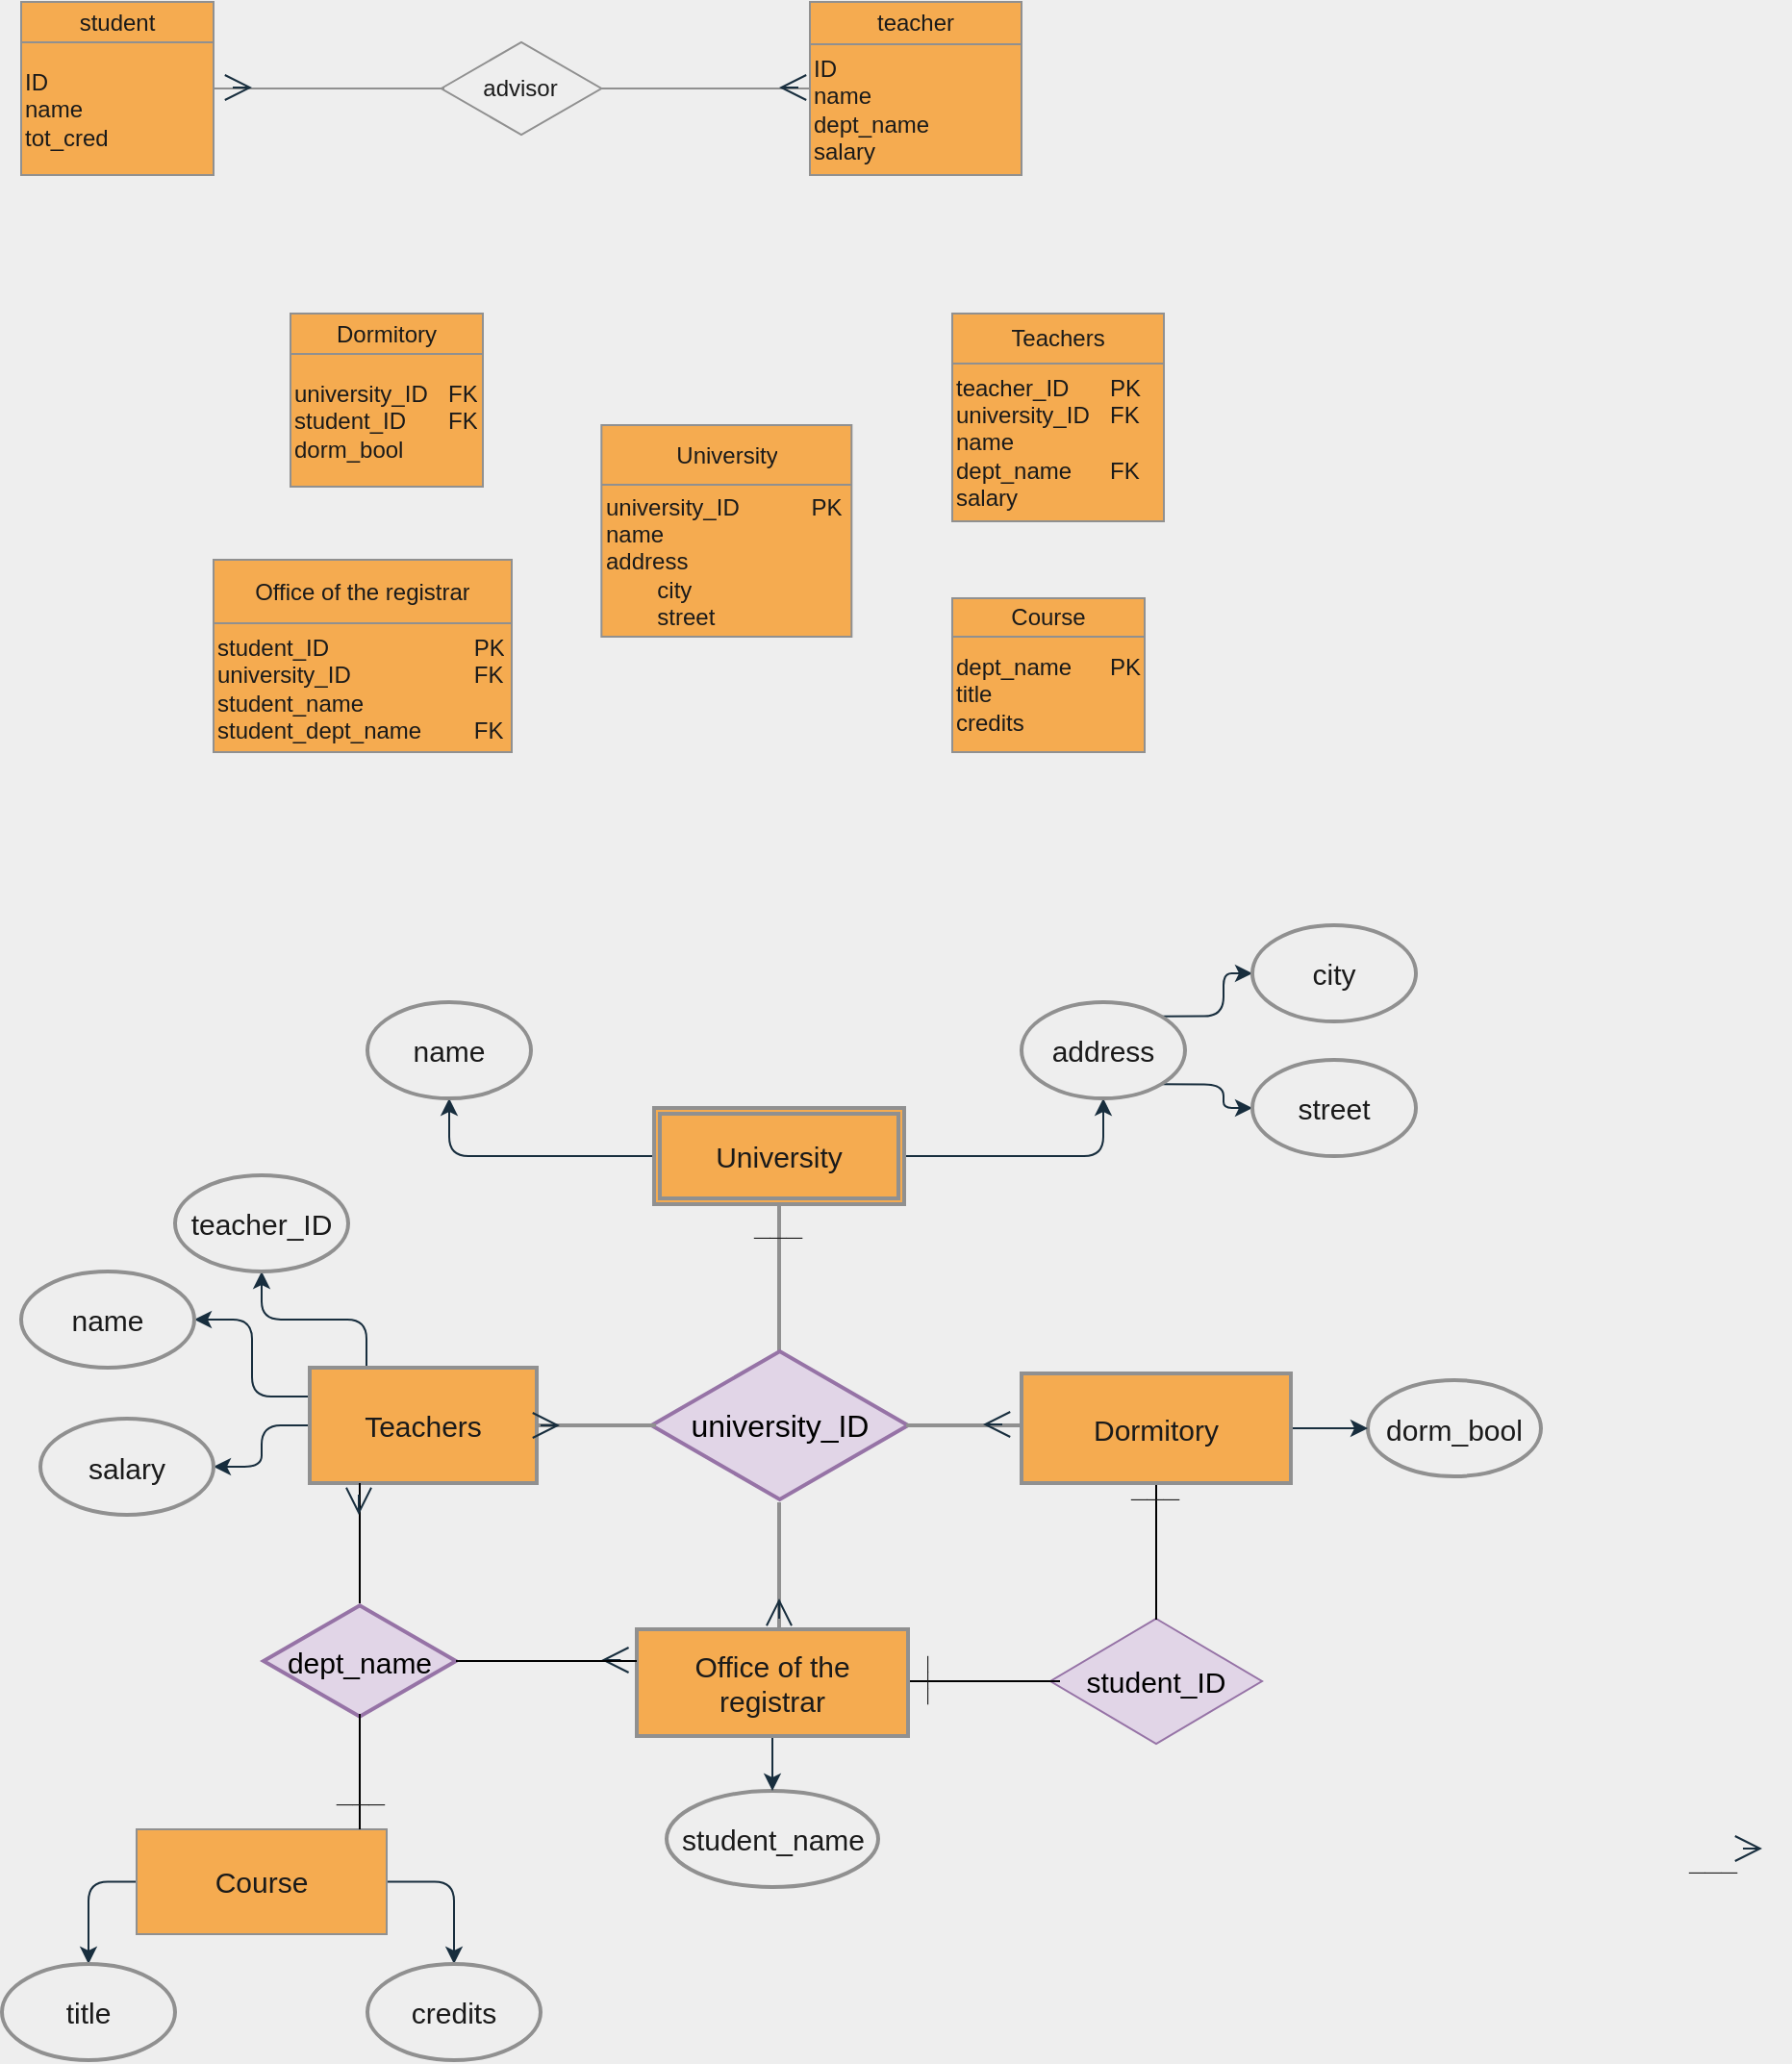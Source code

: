 <mxfile version="15.5.0" type="device" pages="2"><diagram id="C5RBs43oDa-KdzZeNtuy" name="Page-1"><mxGraphModel dx="1038" dy="579" grid="1" gridSize="10" guides="1" tooltips="1" connect="1" arrows="1" fold="1" page="1" pageScale="1" pageWidth="827" pageHeight="1169" background="#EEEEEE" math="0" shadow="0"><root><mxCell id="WIyWlLk6GJQsqaUBKTNV-0"/><mxCell id="WIyWlLk6GJQsqaUBKTNV-1" parent="WIyWlLk6GJQsqaUBKTNV-0"/><mxCell id="aZFGNzwvxmiRPhX9uC2g-6" value="" style="shape=table;startSize=0;container=1;collapsible=0;childLayout=tableLayout;fillColor=#F5AB50;strokeColor=#909090;fontColor=#1A1A1A;" vertex="1" parent="WIyWlLk6GJQsqaUBKTNV-1"><mxGeometry x="504" y="320" width="100" height="80" as="geometry"/></mxCell><mxCell id="aZFGNzwvxmiRPhX9uC2g-7" value="" style="shape=partialRectangle;collapsible=0;dropTarget=0;pointerEvents=0;fillColor=none;top=0;left=0;bottom=0;right=0;points=[[0,0.5],[1,0.5]];portConstraint=eastwest;strokeColor=#909090;fontColor=#1A1A1A;" vertex="1" parent="aZFGNzwvxmiRPhX9uC2g-6"><mxGeometry width="100" height="20" as="geometry"/></mxCell><mxCell id="aZFGNzwvxmiRPhX9uC2g-8" value="Course" style="shape=partialRectangle;html=1;whiteSpace=wrap;connectable=0;overflow=hidden;fillColor=none;top=0;left=0;bottom=0;right=0;pointerEvents=1;strokeColor=#909090;fontColor=#1A1A1A;" vertex="1" parent="aZFGNzwvxmiRPhX9uC2g-7"><mxGeometry width="100" height="20" as="geometry"><mxRectangle width="100" height="20" as="alternateBounds"/></mxGeometry></mxCell><mxCell id="aZFGNzwvxmiRPhX9uC2g-9" value="" style="shape=partialRectangle;collapsible=0;dropTarget=0;pointerEvents=0;fillColor=none;top=0;left=0;bottom=0;right=0;points=[[0,0.5],[1,0.5]];portConstraint=eastwest;strokeColor=#909090;fontColor=#1A1A1A;" vertex="1" parent="aZFGNzwvxmiRPhX9uC2g-6"><mxGeometry y="20" width="100" height="60" as="geometry"/></mxCell><mxCell id="aZFGNzwvxmiRPhX9uC2g-10" value="dept_name&lt;span style=&quot;white-space: pre&quot;&gt;&#9;&lt;/span&gt;PK&lt;br&gt;title&lt;br&gt;credits" style="shape=partialRectangle;html=1;whiteSpace=wrap;connectable=0;overflow=hidden;fillColor=none;top=0;left=0;bottom=0;right=0;pointerEvents=1;align=left;strokeColor=#909090;fontColor=#1A1A1A;" vertex="1" parent="aZFGNzwvxmiRPhX9uC2g-9"><mxGeometry width="100" height="60" as="geometry"><mxRectangle width="100" height="60" as="alternateBounds"/></mxGeometry></mxCell><mxCell id="aZFGNzwvxmiRPhX9uC2g-11" value="" style="shape=table;startSize=0;container=1;collapsible=0;childLayout=tableLayout;fillColor=#F5AB50;strokeColor=#909090;fontColor=#1A1A1A;" vertex="1" parent="WIyWlLk6GJQsqaUBKTNV-1"><mxGeometry x="120" y="300" width="155" height="100" as="geometry"/></mxCell><mxCell id="aZFGNzwvxmiRPhX9uC2g-12" value="" style="shape=partialRectangle;collapsible=0;dropTarget=0;pointerEvents=0;fillColor=none;top=0;left=0;bottom=0;right=0;points=[[0,0.5],[1,0.5]];portConstraint=eastwest;strokeColor=#909090;fontColor=#1A1A1A;" vertex="1" parent="aZFGNzwvxmiRPhX9uC2g-11"><mxGeometry width="155" height="33" as="geometry"/></mxCell><mxCell id="aZFGNzwvxmiRPhX9uC2g-13" value="Office of the registrar" style="shape=partialRectangle;html=1;whiteSpace=wrap;connectable=0;overflow=hidden;fillColor=none;top=0;left=0;bottom=0;right=0;pointerEvents=1;strokeColor=#909090;fontColor=#1A1A1A;" vertex="1" parent="aZFGNzwvxmiRPhX9uC2g-12"><mxGeometry width="155" height="33" as="geometry"><mxRectangle width="155" height="33" as="alternateBounds"/></mxGeometry></mxCell><mxCell id="aZFGNzwvxmiRPhX9uC2g-14" value="" style="shape=partialRectangle;collapsible=0;dropTarget=0;pointerEvents=0;fillColor=none;top=0;left=0;bottom=0;right=0;points=[[0,0.5],[1,0.5]];portConstraint=eastwest;strokeColor=#909090;fontColor=#1A1A1A;" vertex="1" parent="aZFGNzwvxmiRPhX9uC2g-11"><mxGeometry y="33" width="155" height="67" as="geometry"/></mxCell><mxCell id="aZFGNzwvxmiRPhX9uC2g-15" value="student_ID&lt;span style=&quot;white-space: pre&quot;&gt;&#9;&lt;/span&gt;&lt;span style=&quot;white-space: pre&quot;&gt;&#9;&lt;span style=&quot;white-space: pre&quot;&gt;&#9;&lt;/span&gt;P&lt;/span&gt;K&lt;br&gt;university_ID&lt;span style=&quot;white-space: pre&quot;&gt;&#9;&lt;/span&gt;&lt;span style=&quot;white-space: pre&quot;&gt;&#9;&lt;/span&gt;&lt;span style=&quot;white-space: pre&quot;&gt;&#9;&lt;/span&gt;FK&lt;br&gt;student_name&lt;span style=&quot;white-space: pre&quot;&gt;&#9;&lt;/span&gt;&lt;span style=&quot;white-space: pre&quot;&gt;&#9;&lt;/span&gt;&lt;span style=&quot;white-space: pre&quot;&gt;&#9;&lt;/span&gt;&lt;br&gt;student_dept_name&lt;span style=&quot;white-space: pre&quot;&gt;&#9;&lt;/span&gt;FK" style="shape=partialRectangle;html=1;whiteSpace=wrap;connectable=0;overflow=hidden;fillColor=none;top=0;left=0;bottom=0;right=0;pointerEvents=1;align=left;strokeColor=#909090;fontColor=#1A1A1A;" vertex="1" parent="aZFGNzwvxmiRPhX9uC2g-14"><mxGeometry width="155" height="67" as="geometry"><mxRectangle width="155" height="67" as="alternateBounds"/></mxGeometry></mxCell><mxCell id="aZFGNzwvxmiRPhX9uC2g-16" value="" style="shape=table;startSize=0;container=1;collapsible=0;childLayout=tableLayout;fillColor=#F5AB50;strokeColor=#909090;fontColor=#1A1A1A;" vertex="1" parent="WIyWlLk6GJQsqaUBKTNV-1"><mxGeometry x="160" y="172" width="100" height="90" as="geometry"/></mxCell><mxCell id="aZFGNzwvxmiRPhX9uC2g-17" value="" style="shape=partialRectangle;collapsible=0;dropTarget=0;pointerEvents=0;fillColor=none;top=0;left=0;bottom=0;right=0;points=[[0,0.5],[1,0.5]];portConstraint=eastwest;strokeColor=#909090;fontColor=#1A1A1A;" vertex="1" parent="aZFGNzwvxmiRPhX9uC2g-16"><mxGeometry width="100" height="21" as="geometry"/></mxCell><mxCell id="aZFGNzwvxmiRPhX9uC2g-18" value="Dormitory" style="shape=partialRectangle;html=1;whiteSpace=wrap;connectable=0;overflow=hidden;fillColor=none;top=0;left=0;bottom=0;right=0;pointerEvents=1;strokeColor=#909090;fontColor=#1A1A1A;" vertex="1" parent="aZFGNzwvxmiRPhX9uC2g-17"><mxGeometry width="100" height="21" as="geometry"><mxRectangle width="100" height="21" as="alternateBounds"/></mxGeometry></mxCell><mxCell id="aZFGNzwvxmiRPhX9uC2g-19" value="" style="shape=partialRectangle;collapsible=0;dropTarget=0;pointerEvents=0;fillColor=none;top=0;left=0;bottom=0;right=0;points=[[0,0.5],[1,0.5]];portConstraint=eastwest;strokeColor=#909090;fontColor=#1A1A1A;" vertex="1" parent="aZFGNzwvxmiRPhX9uC2g-16"><mxGeometry y="21" width="100" height="69" as="geometry"/></mxCell><mxCell id="aZFGNzwvxmiRPhX9uC2g-20" value="university_ID&lt;span style=&quot;white-space: pre&quot;&gt;&#9;&lt;/span&gt;FK&lt;br&gt;student_ID&lt;span style=&quot;white-space: pre&quot;&gt;&#9;&lt;/span&gt;FK&lt;br&gt;dorm_bool" style="shape=partialRectangle;html=1;whiteSpace=wrap;connectable=0;overflow=hidden;fillColor=none;top=0;left=0;bottom=0;right=0;pointerEvents=1;align=left;strokeColor=#909090;fontColor=#1A1A1A;" vertex="1" parent="aZFGNzwvxmiRPhX9uC2g-19"><mxGeometry width="100" height="69" as="geometry"><mxRectangle width="100" height="69" as="alternateBounds"/></mxGeometry></mxCell><mxCell id="aZFGNzwvxmiRPhX9uC2g-21" value="" style="shape=table;startSize=0;container=1;collapsible=0;childLayout=tableLayout;fillColor=#F5AB50;strokeColor=#909090;fontColor=#1A1A1A;" vertex="1" parent="WIyWlLk6GJQsqaUBKTNV-1"><mxGeometry x="504" y="172" width="110" height="108" as="geometry"/></mxCell><mxCell id="aZFGNzwvxmiRPhX9uC2g-22" value="" style="shape=partialRectangle;collapsible=0;dropTarget=0;pointerEvents=0;fillColor=none;top=0;left=0;bottom=0;right=0;points=[[0,0.5],[1,0.5]];portConstraint=eastwest;strokeColor=#909090;fontColor=#1A1A1A;" vertex="1" parent="aZFGNzwvxmiRPhX9uC2g-21"><mxGeometry width="110" height="26" as="geometry"/></mxCell><mxCell id="aZFGNzwvxmiRPhX9uC2g-23" value="Teachers" style="shape=partialRectangle;html=1;whiteSpace=wrap;connectable=0;overflow=hidden;fillColor=none;top=0;left=0;bottom=0;right=0;pointerEvents=1;strokeColor=#909090;fontColor=#1A1A1A;" vertex="1" parent="aZFGNzwvxmiRPhX9uC2g-22"><mxGeometry width="110" height="26" as="geometry"><mxRectangle width="110" height="26" as="alternateBounds"/></mxGeometry></mxCell><mxCell id="aZFGNzwvxmiRPhX9uC2g-24" value="" style="shape=partialRectangle;collapsible=0;dropTarget=0;pointerEvents=0;fillColor=none;top=0;left=0;bottom=0;right=0;points=[[0,0.5],[1,0.5]];portConstraint=eastwest;strokeColor=#909090;fontColor=#1A1A1A;" vertex="1" parent="aZFGNzwvxmiRPhX9uC2g-21"><mxGeometry y="26" width="110" height="82" as="geometry"/></mxCell><mxCell id="aZFGNzwvxmiRPhX9uC2g-25" value="teacher_ID&lt;span style=&quot;white-space: pre&quot;&gt;&#9;&lt;/span&gt;PK&lt;br&gt;university_ID&lt;span style=&quot;white-space: pre&quot;&gt;&#9;&lt;/span&gt;FK&lt;br&gt;name&lt;br&gt;dept_name&lt;span style=&quot;white-space: pre&quot;&gt;&#9;&lt;/span&gt;FK&lt;br&gt;salary" style="shape=partialRectangle;html=1;whiteSpace=wrap;connectable=0;overflow=hidden;fillColor=none;top=0;left=0;bottom=0;right=0;pointerEvents=1;align=left;strokeColor=#909090;fontColor=#1A1A1A;" vertex="1" parent="aZFGNzwvxmiRPhX9uC2g-24"><mxGeometry width="110" height="82" as="geometry"><mxRectangle width="110" height="82" as="alternateBounds"/></mxGeometry></mxCell><mxCell id="aZFGNzwvxmiRPhX9uC2g-26" value="" style="shape=table;startSize=0;container=1;collapsible=0;childLayout=tableLayout;fillColor=#F5AB50;strokeColor=#909090;fontColor=#1A1A1A;" vertex="1" parent="WIyWlLk6GJQsqaUBKTNV-1"><mxGeometry x="321.66" y="230" width="130" height="110" as="geometry"/></mxCell><mxCell id="aZFGNzwvxmiRPhX9uC2g-27" value="" style="shape=partialRectangle;collapsible=0;dropTarget=0;pointerEvents=0;fillColor=none;top=0;left=0;bottom=0;right=0;points=[[0,0.5],[1,0.5]];portConstraint=eastwest;strokeColor=#909090;fontColor=#1A1A1A;" vertex="1" parent="aZFGNzwvxmiRPhX9uC2g-26"><mxGeometry width="130" height="31" as="geometry"/></mxCell><mxCell id="aZFGNzwvxmiRPhX9uC2g-28" value="University" style="shape=partialRectangle;html=1;whiteSpace=wrap;connectable=0;overflow=hidden;fillColor=none;top=0;left=0;bottom=0;right=0;pointerEvents=1;strokeColor=#909090;fontColor=#1A1A1A;" vertex="1" parent="aZFGNzwvxmiRPhX9uC2g-27"><mxGeometry width="130" height="31" as="geometry"><mxRectangle width="130" height="31" as="alternateBounds"/></mxGeometry></mxCell><mxCell id="aZFGNzwvxmiRPhX9uC2g-29" value="" style="shape=partialRectangle;collapsible=0;dropTarget=0;pointerEvents=0;fillColor=none;top=0;left=0;bottom=0;right=0;points=[[0,0.5],[1,0.5]];portConstraint=eastwest;strokeColor=#909090;fontColor=#1A1A1A;" vertex="1" parent="aZFGNzwvxmiRPhX9uC2g-26"><mxGeometry y="31" width="130" height="79" as="geometry"/></mxCell><mxCell id="aZFGNzwvxmiRPhX9uC2g-30" value="university_ID&lt;span style=&quot;white-space: pre&quot;&gt;&#9;&lt;/span&gt;&lt;span style=&quot;white-space: pre&quot;&gt;&#9;&lt;/span&gt;PK&lt;br&gt;name&lt;span style=&quot;white-space: pre&quot;&gt;&#9;&lt;/span&gt;&lt;span style=&quot;white-space: pre&quot;&gt;&#9;&lt;/span&gt;&lt;span style=&quot;white-space: pre&quot;&gt;&#9;&lt;/span&gt;&lt;br&gt;address&lt;br&gt;&lt;span style=&quot;white-space: pre&quot;&gt;&#9;&lt;/span&gt;city&lt;br&gt;&lt;span style=&quot;white-space: pre&quot;&gt;&#9;&lt;/span&gt;street" style="shape=partialRectangle;html=1;whiteSpace=wrap;connectable=0;overflow=hidden;fillColor=none;top=0;left=0;bottom=0;right=0;pointerEvents=1;align=left;strokeColor=#909090;fontColor=#1A1A1A;" vertex="1" parent="aZFGNzwvxmiRPhX9uC2g-29"><mxGeometry width="130" height="79" as="geometry"><mxRectangle width="130" height="79" as="alternateBounds"/></mxGeometry></mxCell><mxCell id="aZFGNzwvxmiRPhX9uC2g-44" value="" style="shape=table;startSize=0;container=1;collapsible=0;childLayout=tableLayout;fillColor=#F5AB50;strokeColor=#909090;fontColor=#1A1A1A;" vertex="1" parent="WIyWlLk6GJQsqaUBKTNV-1"><mxGeometry x="20" y="10" width="100" height="90" as="geometry"/></mxCell><mxCell id="aZFGNzwvxmiRPhX9uC2g-45" value="" style="shape=partialRectangle;collapsible=0;dropTarget=0;pointerEvents=0;fillColor=none;top=0;left=0;bottom=0;right=0;points=[[0,0.5],[1,0.5]];portConstraint=eastwest;strokeColor=#909090;fontColor=#1A1A1A;" vertex="1" parent="aZFGNzwvxmiRPhX9uC2g-44"><mxGeometry width="100" height="21" as="geometry"/></mxCell><mxCell id="aZFGNzwvxmiRPhX9uC2g-46" value="student" style="shape=partialRectangle;html=1;whiteSpace=wrap;connectable=0;overflow=hidden;fillColor=none;top=0;left=0;bottom=0;right=0;pointerEvents=1;strokeColor=#909090;fontColor=#1A1A1A;" vertex="1" parent="aZFGNzwvxmiRPhX9uC2g-45"><mxGeometry width="100" height="21" as="geometry"><mxRectangle width="100" height="21" as="alternateBounds"/></mxGeometry></mxCell><mxCell id="aZFGNzwvxmiRPhX9uC2g-47" value="" style="shape=partialRectangle;collapsible=0;dropTarget=0;pointerEvents=0;fillColor=none;top=0;left=0;bottom=0;right=0;points=[[0,0.5],[1,0.5]];portConstraint=eastwest;strokeColor=#909090;fontColor=#1A1A1A;" vertex="1" parent="aZFGNzwvxmiRPhX9uC2g-44"><mxGeometry y="21" width="100" height="69" as="geometry"/></mxCell><mxCell id="aZFGNzwvxmiRPhX9uC2g-48" value="ID&lt;br&gt;name&lt;br&gt;tot_cred&lt;br&gt;" style="shape=partialRectangle;html=1;whiteSpace=wrap;connectable=0;overflow=hidden;fillColor=none;top=0;left=0;bottom=0;right=0;pointerEvents=1;align=left;strokeColor=#909090;fontColor=#1A1A1A;" vertex="1" parent="aZFGNzwvxmiRPhX9uC2g-47"><mxGeometry width="100" height="69" as="geometry"><mxRectangle width="100" height="69" as="alternateBounds"/></mxGeometry></mxCell><mxCell id="aZFGNzwvxmiRPhX9uC2g-49" value="" style="shape=table;startSize=0;container=1;collapsible=0;childLayout=tableLayout;fillColor=#F5AB50;strokeColor=#909090;fontColor=#1A1A1A;" vertex="1" parent="WIyWlLk6GJQsqaUBKTNV-1"><mxGeometry x="430" y="10" width="110" height="90" as="geometry"/></mxCell><mxCell id="aZFGNzwvxmiRPhX9uC2g-50" value="" style="shape=partialRectangle;collapsible=0;dropTarget=0;pointerEvents=0;fillColor=none;top=0;left=0;bottom=0;right=0;points=[[0,0.5],[1,0.5]];portConstraint=eastwest;strokeColor=#909090;fontColor=#1A1A1A;" vertex="1" parent="aZFGNzwvxmiRPhX9uC2g-49"><mxGeometry width="110" height="22" as="geometry"/></mxCell><mxCell id="aZFGNzwvxmiRPhX9uC2g-51" value="teacher" style="shape=partialRectangle;html=1;whiteSpace=wrap;connectable=0;overflow=hidden;fillColor=none;top=0;left=0;bottom=0;right=0;pointerEvents=1;strokeColor=#909090;fontColor=#1A1A1A;" vertex="1" parent="aZFGNzwvxmiRPhX9uC2g-50"><mxGeometry width="110" height="22" as="geometry"><mxRectangle width="110" height="22" as="alternateBounds"/></mxGeometry></mxCell><mxCell id="aZFGNzwvxmiRPhX9uC2g-52" value="" style="shape=partialRectangle;collapsible=0;dropTarget=0;pointerEvents=0;fillColor=none;top=0;left=0;bottom=0;right=0;points=[[0,0.5],[1,0.5]];portConstraint=eastwest;strokeColor=#909090;fontColor=#1A1A1A;" vertex="1" parent="aZFGNzwvxmiRPhX9uC2g-49"><mxGeometry y="22" width="110" height="68" as="geometry"/></mxCell><mxCell id="aZFGNzwvxmiRPhX9uC2g-53" value="ID&lt;br&gt;name&lt;br&gt;dept_name&lt;br&gt;salary" style="shape=partialRectangle;html=1;whiteSpace=wrap;connectable=0;overflow=hidden;fillColor=none;top=0;left=0;bottom=0;right=0;pointerEvents=1;align=left;strokeColor=#909090;fontColor=#1A1A1A;" vertex="1" parent="aZFGNzwvxmiRPhX9uC2g-52"><mxGeometry width="110" height="68" as="geometry"><mxRectangle width="110" height="68" as="alternateBounds"/></mxGeometry></mxCell><mxCell id="aZFGNzwvxmiRPhX9uC2g-54" value="advisor" style="html=1;whiteSpace=wrap;aspect=fixed;shape=isoRectangle;pointerEvents=0;fillColor=none;align=center;strokeColor=#909090;fontColor=#1A1A1A;" vertex="1" parent="WIyWlLk6GJQsqaUBKTNV-1"><mxGeometry x="238.33" y="30" width="83.33" height="50" as="geometry"/></mxCell><mxCell id="aZFGNzwvxmiRPhX9uC2g-64" value="" style="line;strokeWidth=1;fillColor=none;align=left;verticalAlign=middle;spacingTop=-1;spacingLeft=3;spacingRight=3;rotatable=0;labelPosition=right;points=[];portConstraint=eastwest;pointerEvents=0;labelBackgroundColor=#EEEEEE;strokeColor=#909090;fontColor=#1A1A1A;" vertex="1" parent="WIyWlLk6GJQsqaUBKTNV-1"><mxGeometry x="120" y="51" width="120" height="8" as="geometry"/></mxCell><mxCell id="aZFGNzwvxmiRPhX9uC2g-65" value="" style="line;strokeWidth=1;fillColor=none;align=left;verticalAlign=middle;spacingTop=-1;spacingLeft=3;spacingRight=3;rotatable=0;labelPosition=right;points=[];portConstraint=eastwest;pointerEvents=0;labelBackgroundColor=#EEEEEE;strokeColor=#909090;fontColor=#1A1A1A;" vertex="1" parent="WIyWlLk6GJQsqaUBKTNV-1"><mxGeometry x="321.66" y="51" width="108.34" height="8" as="geometry"/></mxCell><mxCell id="aZFGNzwvxmiRPhX9uC2g-70" value="" style="endArrow=open;endFill=1;endSize=12;html=1;rounded=0;edgeStyle=orthogonalEdgeStyle;labelBackgroundColor=#EEEEEE;strokeColor=#182E3E;fontColor=#1A1A1A;" edge="1" parent="WIyWlLk6GJQsqaUBKTNV-1"><mxGeometry width="160" relative="1" as="geometry"><mxPoint x="424" y="54.5" as="sourcePoint"/><mxPoint x="414" y="54.5" as="targetPoint"/></mxGeometry></mxCell><mxCell id="aZFGNzwvxmiRPhX9uC2g-72" value="" style="endArrow=open;endFill=1;endSize=12;html=1;rounded=0;edgeStyle=orthogonalEdgeStyle;labelBackgroundColor=#EEEEEE;strokeColor=#182E3E;fontColor=#1A1A1A;" edge="1" parent="WIyWlLk6GJQsqaUBKTNV-1"><mxGeometry width="160" relative="1" as="geometry"><mxPoint x="130" y="54.5" as="sourcePoint"/><mxPoint x="140" y="54.5" as="targetPoint"/></mxGeometry></mxCell><mxCell id="aZFGNzwvxmiRPhX9uC2g-153" style="edgeStyle=orthogonalEdgeStyle;curved=0;rounded=1;sketch=0;orthogonalLoop=1;jettySize=auto;html=1;exitX=0;exitY=0.5;exitDx=0;exitDy=0;entryX=0.5;entryY=1;entryDx=0;entryDy=0;fontSize=15;fontColor=#1A1A1A;strokeColor=#182E3E;" edge="1" parent="WIyWlLk6GJQsqaUBKTNV-1" source="aZFGNzwvxmiRPhX9uC2g-75" target="aZFGNzwvxmiRPhX9uC2g-102"><mxGeometry relative="1" as="geometry"/></mxCell><mxCell id="aZFGNzwvxmiRPhX9uC2g-154" style="edgeStyle=orthogonalEdgeStyle;curved=0;rounded=1;sketch=0;orthogonalLoop=1;jettySize=auto;html=1;exitX=1;exitY=0.5;exitDx=0;exitDy=0;entryX=0.5;entryY=1;entryDx=0;entryDy=0;fontSize=15;fontColor=#1A1A1A;strokeColor=#182E3E;" edge="1" parent="WIyWlLk6GJQsqaUBKTNV-1" source="aZFGNzwvxmiRPhX9uC2g-75" target="aZFGNzwvxmiRPhX9uC2g-99"><mxGeometry relative="1" as="geometry"/></mxCell><mxCell id="aZFGNzwvxmiRPhX9uC2g-75" value="University" style="shape=ext;double=1;rounded=0;whiteSpace=wrap;html=1;pointerEvents=0;fillColor=#F5AB50;align=center;strokeColor=#909090;strokeWidth=2;fontSize=15;fontColor=#1A1A1A;" vertex="1" parent="WIyWlLk6GJQsqaUBKTNV-1"><mxGeometry x="349" y="585" width="130" height="50" as="geometry"/></mxCell><mxCell id="aZFGNzwvxmiRPhX9uC2g-76" value="" style="line;strokeWidth=2;html=1;pointerEvents=0;fontSize=15;fillColor=none;align=center;rotation=90;labelBackgroundColor=#EEEEEE;strokeColor=#909090;fontColor=#1A1A1A;" vertex="1" parent="WIyWlLk6GJQsqaUBKTNV-1"><mxGeometry x="371" y="673" width="86" height="10" as="geometry"/></mxCell><mxCell id="aZFGNzwvxmiRPhX9uC2g-77" value="&lt;font style=&quot;font-size: 16px;&quot;&gt;university_ID&lt;/font&gt;" style="html=1;whiteSpace=wrap;aspect=fixed;shape=isoRectangle;pointerEvents=0;fontSize=16;strokeWidth=2;fillColor=#e1d5e7;align=center;strokeColor=#9673a6;" vertex="1" parent="WIyWlLk6GJQsqaUBKTNV-1"><mxGeometry x="347.66" y="710" width="133.34" height="80" as="geometry"/></mxCell><mxCell id="aZFGNzwvxmiRPhX9uC2g-78" value="" style="line;strokeWidth=2;html=1;pointerEvents=0;fontSize=15;fillColor=none;align=center;labelBackgroundColor=#EEEEEE;strokeColor=#909090;fontColor=#1A1A1A;" vertex="1" parent="WIyWlLk6GJQsqaUBKTNV-1"><mxGeometry x="480" y="745" width="60" height="10" as="geometry"/></mxCell><mxCell id="aZFGNzwvxmiRPhX9uC2g-79" value="" style="line;strokeWidth=2;html=1;pointerEvents=0;fontSize=15;fillColor=none;align=center;labelBackgroundColor=#EEEEEE;strokeColor=#909090;fontColor=#1A1A1A;" vertex="1" parent="WIyWlLk6GJQsqaUBKTNV-1"><mxGeometry x="288" y="745" width="62" height="10" as="geometry"/></mxCell><mxCell id="aZFGNzwvxmiRPhX9uC2g-80" value="" style="line;strokeWidth=2;html=1;pointerEvents=0;fontSize=15;fillColor=none;align=center;direction=south;labelBackgroundColor=#EEEEEE;strokeColor=#909090;fontColor=#1A1A1A;" vertex="1" parent="WIyWlLk6GJQsqaUBKTNV-1"><mxGeometry x="409" y="790" width="10" height="66" as="geometry"/></mxCell><mxCell id="aZFGNzwvxmiRPhX9uC2g-143" style="edgeStyle=orthogonalEdgeStyle;curved=0;rounded=1;sketch=0;orthogonalLoop=1;jettySize=auto;html=1;exitX=0.25;exitY=0;exitDx=0;exitDy=0;entryX=0.5;entryY=1;entryDx=0;entryDy=0;fontSize=15;fontColor=#1A1A1A;strokeColor=#182E3E;" edge="1" parent="WIyWlLk6GJQsqaUBKTNV-1" source="aZFGNzwvxmiRPhX9uC2g-82" target="aZFGNzwvxmiRPhX9uC2g-123"><mxGeometry relative="1" as="geometry"/></mxCell><mxCell id="aZFGNzwvxmiRPhX9uC2g-144" style="edgeStyle=orthogonalEdgeStyle;curved=0;rounded=1;sketch=0;orthogonalLoop=1;jettySize=auto;html=1;exitX=0;exitY=0.25;exitDx=0;exitDy=0;entryX=1;entryY=0.5;entryDx=0;entryDy=0;fontSize=15;fontColor=#1A1A1A;strokeColor=#182E3E;" edge="1" parent="WIyWlLk6GJQsqaUBKTNV-1" source="aZFGNzwvxmiRPhX9uC2g-82" target="aZFGNzwvxmiRPhX9uC2g-124"><mxGeometry relative="1" as="geometry"/></mxCell><mxCell id="aZFGNzwvxmiRPhX9uC2g-179" style="edgeStyle=orthogonalEdgeStyle;curved=0;rounded=1;sketch=0;orthogonalLoop=1;jettySize=auto;html=1;fontSize=16;fontColor=#1A1A1A;strokeColor=#182E3E;entryX=1;entryY=0.5;entryDx=0;entryDy=0;" edge="1" parent="WIyWlLk6GJQsqaUBKTNV-1" source="aZFGNzwvxmiRPhX9uC2g-82" target="aZFGNzwvxmiRPhX9uC2g-126"><mxGeometry relative="1" as="geometry"><mxPoint x="140" y="750" as="targetPoint"/></mxGeometry></mxCell><mxCell id="aZFGNzwvxmiRPhX9uC2g-82" value="Teachers" style="rounded=0;whiteSpace=wrap;html=1;pointerEvents=0;fontSize=15;strokeWidth=2;fillColor=#F5AB50;align=center;strokeColor=#909090;fontColor=#1A1A1A;" vertex="1" parent="WIyWlLk6GJQsqaUBKTNV-1"><mxGeometry x="170" y="720" width="118" height="60" as="geometry"/></mxCell><mxCell id="aZFGNzwvxmiRPhX9uC2g-83" value="___" style="text;html=1;align=center;verticalAlign=middle;resizable=0;points=[];autosize=1;strokeColor=none;fillColor=none;fontSize=15;rotation=180;fontStyle=1;fontColor=#1A1A1A;" vertex="1" parent="WIyWlLk6GJQsqaUBKTNV-1"><mxGeometry x="394" y="650" width="40" height="20" as="geometry"/></mxCell><mxCell id="aZFGNzwvxmiRPhX9uC2g-96" value="" style="endArrow=open;endFill=1;endSize=12;html=1;rounded=0;fontSize=15;edgeStyle=orthogonalEdgeStyle;fontStyle=0;horizontal=1;labelBackgroundColor=#EEEEEE;strokeColor=#182E3E;fontColor=#1A1A1A;" edge="1" parent="WIyWlLk6GJQsqaUBKTNV-1"><mxGeometry width="160" relative="1" as="geometry"><mxPoint x="290" y="750" as="sourcePoint"/><mxPoint x="300" y="749.5" as="targetPoint"/></mxGeometry></mxCell><mxCell id="aZFGNzwvxmiRPhX9uC2g-97" value="" style="endArrow=open;endFill=1;endSize=12;html=1;rounded=0;fontSize=15;edgeStyle=orthogonalEdgeStyle;fontStyle=0;horizontal=1;labelBackgroundColor=#EEEEEE;strokeColor=#182E3E;fontColor=#1A1A1A;" edge="1" parent="WIyWlLk6GJQsqaUBKTNV-1"><mxGeometry width="160" relative="1" as="geometry"><mxPoint x="414" y="850.5" as="sourcePoint"/><mxPoint x="414" y="840" as="targetPoint"/></mxGeometry></mxCell><mxCell id="aZFGNzwvxmiRPhX9uC2g-98" value="" style="endArrow=open;endFill=1;endSize=12;html=1;rounded=0;fontSize=15;edgeStyle=orthogonalEdgeStyle;fontStyle=0;horizontal=1;labelBackgroundColor=#EEEEEE;strokeColor=#182E3E;fontColor=#1A1A1A;" edge="1" parent="WIyWlLk6GJQsqaUBKTNV-1"><mxGeometry width="160" relative="1" as="geometry"><mxPoint x="530" y="749.5" as="sourcePoint"/><mxPoint x="520" y="750" as="targetPoint"/></mxGeometry></mxCell><mxCell id="aZFGNzwvxmiRPhX9uC2g-155" style="edgeStyle=orthogonalEdgeStyle;curved=0;rounded=1;sketch=0;orthogonalLoop=1;jettySize=auto;html=1;exitX=1;exitY=1;exitDx=0;exitDy=0;entryX=0;entryY=0.5;entryDx=0;entryDy=0;fontSize=15;fontColor=#1A1A1A;strokeColor=#182E3E;" edge="1" parent="WIyWlLk6GJQsqaUBKTNV-1" source="aZFGNzwvxmiRPhX9uC2g-99" target="aZFGNzwvxmiRPhX9uC2g-107"><mxGeometry relative="1" as="geometry"/></mxCell><mxCell id="aZFGNzwvxmiRPhX9uC2g-156" style="edgeStyle=orthogonalEdgeStyle;curved=0;rounded=1;sketch=0;orthogonalLoop=1;jettySize=auto;html=1;exitX=1;exitY=0;exitDx=0;exitDy=0;fontSize=15;fontColor=#1A1A1A;strokeColor=#182E3E;" edge="1" parent="WIyWlLk6GJQsqaUBKTNV-1" source="aZFGNzwvxmiRPhX9uC2g-99" target="aZFGNzwvxmiRPhX9uC2g-103"><mxGeometry relative="1" as="geometry"/></mxCell><mxCell id="aZFGNzwvxmiRPhX9uC2g-99" value="address" style="ellipse;whiteSpace=wrap;html=1;pointerEvents=0;fontSize=15;strokeWidth=2;fillColor=none;align=center;strokeColor=#909090;fontColor=#1A1A1A;" vertex="1" parent="WIyWlLk6GJQsqaUBKTNV-1"><mxGeometry x="540" y="530" width="85" height="50" as="geometry"/></mxCell><mxCell id="aZFGNzwvxmiRPhX9uC2g-102" value="name" style="ellipse;whiteSpace=wrap;html=1;pointerEvents=0;fontSize=15;strokeWidth=2;fillColor=none;align=center;strokeColor=#909090;fontColor=#1A1A1A;" vertex="1" parent="WIyWlLk6GJQsqaUBKTNV-1"><mxGeometry x="200" y="530" width="85" height="50" as="geometry"/></mxCell><mxCell id="aZFGNzwvxmiRPhX9uC2g-103" value="city" style="ellipse;whiteSpace=wrap;html=1;pointerEvents=0;fontSize=15;strokeWidth=2;fillColor=none;align=center;strokeColor=#909090;fontColor=#1A1A1A;" vertex="1" parent="WIyWlLk6GJQsqaUBKTNV-1"><mxGeometry x="660" y="490" width="85" height="50" as="geometry"/></mxCell><mxCell id="aZFGNzwvxmiRPhX9uC2g-107" value="street" style="ellipse;whiteSpace=wrap;html=1;pointerEvents=0;fontSize=15;strokeWidth=2;fillColor=none;align=center;strokeColor=#909090;fontColor=#1A1A1A;" vertex="1" parent="WIyWlLk6GJQsqaUBKTNV-1"><mxGeometry x="660" y="560" width="85" height="50" as="geometry"/></mxCell><mxCell id="aZFGNzwvxmiRPhX9uC2g-118" value="student_name" style="ellipse;whiteSpace=wrap;html=1;pointerEvents=0;fontSize=15;strokeWidth=2;fillColor=none;align=center;strokeColor=#909090;fontColor=#1A1A1A;" vertex="1" parent="WIyWlLk6GJQsqaUBKTNV-1"><mxGeometry x="355.5" y="940" width="110" height="50" as="geometry"/></mxCell><mxCell id="aZFGNzwvxmiRPhX9uC2g-123" value="teacher_ID" style="ellipse;whiteSpace=wrap;html=1;pointerEvents=0;fontSize=15;strokeWidth=2;fillColor=none;align=center;strokeColor=#909090;fontColor=#1A1A1A;" vertex="1" parent="WIyWlLk6GJQsqaUBKTNV-1"><mxGeometry x="100" y="620" width="90" height="50" as="geometry"/></mxCell><mxCell id="aZFGNzwvxmiRPhX9uC2g-124" value="name" style="ellipse;whiteSpace=wrap;html=1;pointerEvents=0;fontSize=15;strokeWidth=2;fillColor=none;align=center;strokeColor=#909090;fontColor=#1A1A1A;" vertex="1" parent="WIyWlLk6GJQsqaUBKTNV-1"><mxGeometry x="20" y="670" width="90" height="50" as="geometry"/></mxCell><mxCell id="aZFGNzwvxmiRPhX9uC2g-126" value="salary" style="ellipse;whiteSpace=wrap;html=1;pointerEvents=0;fontSize=15;strokeWidth=2;fillColor=none;align=center;strokeColor=#909090;fontColor=#1A1A1A;" vertex="1" parent="WIyWlLk6GJQsqaUBKTNV-1"><mxGeometry x="30" y="746.5" width="90" height="50" as="geometry"/></mxCell><mxCell id="aZFGNzwvxmiRPhX9uC2g-131" value="student_ID" style="rhombus;whiteSpace=wrap;html=1;rounded=0;sketch=0;strokeColor=#9673a6;fillColor=#e1d5e7;fontSize=15;" vertex="1" parent="WIyWlLk6GJQsqaUBKTNV-1"><mxGeometry x="555" y="850.5" width="110" height="65" as="geometry"/></mxCell><mxCell id="aZFGNzwvxmiRPhX9uC2g-132" value="" style="endArrow=open;endFill=1;endSize=12;html=1;rounded=1;sketch=0;fontSize=15;fontColor=#1A1A1A;strokeColor=#182E3E;edgeStyle=orthogonalEdgeStyle;curved=0;fontStyle=0" edge="1" parent="WIyWlLk6GJQsqaUBKTNV-1"><mxGeometry width="160" relative="1" as="geometry"><mxPoint x="331.66" y="872" as="sourcePoint"/><mxPoint x="321.66" y="872" as="targetPoint"/></mxGeometry></mxCell><mxCell id="aZFGNzwvxmiRPhX9uC2g-133" value="___" style="text;html=1;align=center;verticalAlign=middle;resizable=0;points=[];autosize=1;strokeColor=none;fillColor=none;fontSize=15;rotation=180;fontStyle=1;fontColor=#1A1A1A;" vertex="1" parent="WIyWlLk6GJQsqaUBKTNV-1"><mxGeometry x="880" y="980" width="40" height="20" as="geometry"/></mxCell><mxCell id="aZFGNzwvxmiRPhX9uC2g-135" value="" style="line;strokeWidth=1;fillColor=none;align=left;verticalAlign=middle;spacingTop=-1;spacingLeft=3;spacingRight=3;rotatable=0;labelPosition=right;points=[];portConstraint=eastwest;rounded=0;sketch=0;fontSize=15;fontColor=#1A1A1A;" vertex="1" parent="WIyWlLk6GJQsqaUBKTNV-1"><mxGeometry x="480" y="879" width="80" height="8" as="geometry"/></mxCell><mxCell id="aZFGNzwvxmiRPhX9uC2g-136" value="" style="line;strokeWidth=1;fillColor=none;align=left;verticalAlign=middle;spacingTop=-1;spacingLeft=3;spacingRight=3;rotatable=0;labelPosition=right;points=[];portConstraint=eastwest;rounded=0;sketch=0;fontSize=15;fontColor=#1A1A1A;direction=south;" vertex="1" parent="WIyWlLk6GJQsqaUBKTNV-1"><mxGeometry x="606" y="780" width="8" height="71" as="geometry"/></mxCell><mxCell id="aZFGNzwvxmiRPhX9uC2g-137" value="___" style="text;html=1;align=center;verticalAlign=middle;resizable=0;points=[];autosize=1;strokeColor=none;fillColor=none;fontSize=15;rotation=270;fontStyle=1;fontColor=#1A1A1A;" vertex="1" parent="WIyWlLk6GJQsqaUBKTNV-1"><mxGeometry x="464" y="873" width="40" height="20" as="geometry"/></mxCell><mxCell id="aZFGNzwvxmiRPhX9uC2g-138" value="___" style="text;html=1;align=center;verticalAlign=middle;resizable=0;points=[];autosize=1;strokeColor=none;fillColor=none;fontSize=15;rotation=180;fontStyle=1;fontColor=#1A1A1A;" vertex="1" parent="WIyWlLk6GJQsqaUBKTNV-1"><mxGeometry x="590" y="786" width="40" height="20" as="geometry"/></mxCell><mxCell id="aZFGNzwvxmiRPhX9uC2g-141" value="dorm_bool" style="ellipse;whiteSpace=wrap;html=1;pointerEvents=0;fontSize=15;strokeWidth=2;fillColor=none;align=center;strokeColor=#909090;fontColor=#1A1A1A;" vertex="1" parent="WIyWlLk6GJQsqaUBKTNV-1"><mxGeometry x="720" y="726.5" width="90" height="50" as="geometry"/></mxCell><mxCell id="aZFGNzwvxmiRPhX9uC2g-163" style="edgeStyle=orthogonalEdgeStyle;curved=0;rounded=1;sketch=0;orthogonalLoop=1;jettySize=auto;html=1;exitX=0;exitY=0.5;exitDx=0;exitDy=0;entryX=0.5;entryY=0;entryDx=0;entryDy=0;fontSize=15;fontColor=#1A1A1A;strokeColor=#182E3E;" edge="1" parent="WIyWlLk6GJQsqaUBKTNV-1" source="aZFGNzwvxmiRPhX9uC2g-147" target="aZFGNzwvxmiRPhX9uC2g-161"><mxGeometry relative="1" as="geometry"/></mxCell><mxCell id="aZFGNzwvxmiRPhX9uC2g-164" style="edgeStyle=orthogonalEdgeStyle;curved=0;rounded=1;sketch=0;orthogonalLoop=1;jettySize=auto;html=1;exitX=1;exitY=0.5;exitDx=0;exitDy=0;entryX=0.5;entryY=0;entryDx=0;entryDy=0;fontSize=15;fontColor=#1A1A1A;strokeColor=#182E3E;" edge="1" parent="WIyWlLk6GJQsqaUBKTNV-1" source="aZFGNzwvxmiRPhX9uC2g-147" target="aZFGNzwvxmiRPhX9uC2g-160"><mxGeometry relative="1" as="geometry"/></mxCell><mxCell id="aZFGNzwvxmiRPhX9uC2g-147" value="Course" style="rounded=0;whiteSpace=wrap;html=1;sketch=0;fontSize=15;fontColor=#1A1A1A;strokeColor=#909090;fillColor=#F5AB50;" vertex="1" parent="WIyWlLk6GJQsqaUBKTNV-1"><mxGeometry x="80" y="960" width="130" height="54.5" as="geometry"/></mxCell><mxCell id="aZFGNzwvxmiRPhX9uC2g-148" value="dept_name" style="html=1;whiteSpace=wrap;aspect=fixed;shape=isoRectangle;pointerEvents=0;fontSize=15;strokeWidth=2;fillColor=#e1d5e7;align=center;strokeColor=#9673a6;direction=west;" vertex="1" parent="WIyWlLk6GJQsqaUBKTNV-1"><mxGeometry x="146" y="842.5" width="100" height="60" as="geometry"/></mxCell><mxCell id="aZFGNzwvxmiRPhX9uC2g-151" value="" style="line;strokeWidth=1;fillColor=none;align=left;verticalAlign=middle;spacingTop=-1;spacingLeft=3;spacingRight=3;rotatable=0;labelPosition=right;points=[];portConstraint=eastwest;rounded=0;sketch=0;fontSize=15;fontColor=#1A1A1A;direction=south;" vertex="1" parent="WIyWlLk6GJQsqaUBKTNV-1"><mxGeometry x="192" y="780" width="8" height="62.5" as="geometry"/></mxCell><mxCell id="aZFGNzwvxmiRPhX9uC2g-152" value="" style="line;strokeWidth=1;fillColor=none;align=left;verticalAlign=middle;spacingTop=-1;spacingLeft=3;spacingRight=3;rotatable=0;labelPosition=right;points=[];portConstraint=eastwest;rounded=0;sketch=0;fontSize=15;fontColor=#1A1A1A;direction=south;" vertex="1" parent="WIyWlLk6GJQsqaUBKTNV-1"><mxGeometry x="192" y="900" width="8" height="60" as="geometry"/></mxCell><mxCell id="aZFGNzwvxmiRPhX9uC2g-160" value="credits" style="ellipse;whiteSpace=wrap;html=1;pointerEvents=0;fontSize=15;strokeWidth=2;fillColor=none;align=center;strokeColor=#909090;fontColor=#1A1A1A;" vertex="1" parent="WIyWlLk6GJQsqaUBKTNV-1"><mxGeometry x="200" y="1030" width="90" height="50" as="geometry"/></mxCell><mxCell id="aZFGNzwvxmiRPhX9uC2g-161" value="title" style="ellipse;whiteSpace=wrap;html=1;pointerEvents=0;fontSize=15;strokeWidth=2;fillColor=none;align=center;strokeColor=#909090;fontColor=#1A1A1A;" vertex="1" parent="WIyWlLk6GJQsqaUBKTNV-1"><mxGeometry x="10" y="1030" width="90" height="50" as="geometry"/></mxCell><mxCell id="aZFGNzwvxmiRPhX9uC2g-174" value="" style="edgeStyle=orthogonalEdgeStyle;curved=0;rounded=1;sketch=0;orthogonalLoop=1;jettySize=auto;html=1;fontSize=15;fontColor=#1A1A1A;strokeColor=#182E3E;" edge="1" parent="WIyWlLk6GJQsqaUBKTNV-1" source="aZFGNzwvxmiRPhX9uC2g-165" target="aZFGNzwvxmiRPhX9uC2g-118"><mxGeometry relative="1" as="geometry"/></mxCell><mxCell id="aZFGNzwvxmiRPhX9uC2g-165" value="Office of the registrar" style="rounded=0;whiteSpace=wrap;html=1;pointerEvents=0;fontSize=15;strokeWidth=2;fillColor=#F5AB50;align=center;strokeColor=#909090;fontColor=#1A1A1A;" vertex="1" parent="WIyWlLk6GJQsqaUBKTNV-1"><mxGeometry x="340" y="856" width="141" height="55.5" as="geometry"/></mxCell><mxCell id="aZFGNzwvxmiRPhX9uC2g-167" value="" style="edgeStyle=orthogonalEdgeStyle;curved=0;rounded=1;sketch=0;orthogonalLoop=1;jettySize=auto;html=1;fontSize=15;fontColor=#1A1A1A;strokeColor=#182E3E;" edge="1" parent="WIyWlLk6GJQsqaUBKTNV-1" source="aZFGNzwvxmiRPhX9uC2g-166" target="aZFGNzwvxmiRPhX9uC2g-141"><mxGeometry relative="1" as="geometry"/></mxCell><mxCell id="aZFGNzwvxmiRPhX9uC2g-166" value="Dormitory" style="rounded=0;whiteSpace=wrap;html=1;pointerEvents=0;fontSize=15;strokeWidth=2;fillColor=#F5AB50;align=center;strokeColor=#909090;fontColor=#1A1A1A;" vertex="1" parent="WIyWlLk6GJQsqaUBKTNV-1"><mxGeometry x="540" y="723" width="140" height="57" as="geometry"/></mxCell><mxCell id="aZFGNzwvxmiRPhX9uC2g-173" value="" style="line;strokeWidth=1;fillColor=none;align=left;verticalAlign=middle;spacingTop=-1;spacingLeft=3;spacingRight=3;rotatable=0;labelPosition=right;points=[];portConstraint=eastwest;rounded=0;sketch=0;fontSize=15;fontColor=#1A1A1A;direction=west;" vertex="1" parent="WIyWlLk6GJQsqaUBKTNV-1"><mxGeometry x="246" y="868.5" width="94" height="8" as="geometry"/></mxCell><mxCell id="aZFGNzwvxmiRPhX9uC2g-175" value="___" style="text;html=1;align=center;verticalAlign=middle;resizable=0;points=[];autosize=1;strokeColor=none;fillColor=none;fontSize=15;rotation=0;fontStyle=1;fontColor=#1A1A1A;" vertex="1" parent="WIyWlLk6GJQsqaUBKTNV-1"><mxGeometry x="176" y="930" width="40" height="20" as="geometry"/></mxCell><mxCell id="aZFGNzwvxmiRPhX9uC2g-180" value="" style="endArrow=open;endFill=1;endSize=12;html=1;rounded=1;sketch=0;fontSize=15;fontColor=#1A1A1A;strokeColor=#182E3E;edgeStyle=orthogonalEdgeStyle;curved=0;fontStyle=0" edge="1" parent="WIyWlLk6GJQsqaUBKTNV-1"><mxGeometry width="160" relative="1" as="geometry"><mxPoint x="195.5" y="786" as="sourcePoint"/><mxPoint x="195.5" y="796.5" as="targetPoint"/></mxGeometry></mxCell><mxCell id="aZFGNzwvxmiRPhX9uC2g-181" value="" style="endArrow=open;endFill=1;endSize=12;html=1;rounded=1;sketch=0;fontSize=15;fontColor=#1A1A1A;strokeColor=#182E3E;edgeStyle=orthogonalEdgeStyle;curved=0;fontStyle=0" edge="1" parent="WIyWlLk6GJQsqaUBKTNV-1"><mxGeometry width="160" relative="1" as="geometry"><mxPoint x="915" y="970" as="sourcePoint"/><mxPoint x="925" y="970" as="targetPoint"/></mxGeometry></mxCell></root></mxGraphModel></diagram><diagram id="CfGlgZ9ISGXNQAumX3ok" name="Page-2"><mxGraphModel dx="2310" dy="1996" grid="1" gridSize="10" guides="1" tooltips="1" connect="1" arrows="1" fold="1" page="1" pageScale="1" pageWidth="827" pageHeight="1169" math="0" shadow="0"><root><mxCell id="p-K3M3fsbkez9G7iueaO-0"/><mxCell id="p-K3M3fsbkez9G7iueaO-1" parent="p-K3M3fsbkez9G7iueaO-0"/><mxCell id="p-K3M3fsbkez9G7iueaO-8" value="" style="edgeStyle=orthogonalEdgeStyle;curved=0;rounded=1;sketch=0;orthogonalLoop=1;jettySize=auto;html=1;fontSize=20;strokeColor=#0B4D6A;" edge="1" parent="p-K3M3fsbkez9G7iueaO-1" source="p-K3M3fsbkez9G7iueaO-2" target="p-K3M3fsbkez9G7iueaO-7"><mxGeometry relative="1" as="geometry"/></mxCell><mxCell id="p-K3M3fsbkez9G7iueaO-10" value="" style="edgeStyle=orthogonalEdgeStyle;curved=0;rounded=1;sketch=0;orthogonalLoop=1;jettySize=auto;html=1;fontSize=20;strokeColor=#0B4D6A;" edge="1" parent="p-K3M3fsbkez9G7iueaO-1" source="p-K3M3fsbkez9G7iueaO-2" target="p-K3M3fsbkez9G7iueaO-9"><mxGeometry relative="1" as="geometry"/></mxCell><mxCell id="p-K3M3fsbkez9G7iueaO-12" value="" style="edgeStyle=orthogonalEdgeStyle;curved=0;rounded=1;sketch=0;orthogonalLoop=1;jettySize=auto;html=1;fontSize=20;strokeColor=#0B4D6A;" edge="1" parent="p-K3M3fsbkez9G7iueaO-1" source="p-K3M3fsbkez9G7iueaO-2" target="p-K3M3fsbkez9G7iueaO-11"><mxGeometry relative="1" as="geometry"/></mxCell><mxCell id="p-K3M3fsbkez9G7iueaO-14" value="" style="edgeStyle=orthogonalEdgeStyle;curved=0;rounded=1;sketch=0;orthogonalLoop=1;jettySize=auto;html=1;fontSize=20;strokeColor=#0B4D6A;" edge="1" parent="p-K3M3fsbkez9G7iueaO-1" source="p-K3M3fsbkez9G7iueaO-2" target="p-K3M3fsbkez9G7iueaO-13"><mxGeometry relative="1" as="geometry"/></mxCell><mxCell id="p-K3M3fsbkez9G7iueaO-16" value="" style="edgeStyle=orthogonalEdgeStyle;curved=0;rounded=1;sketch=0;orthogonalLoop=1;jettySize=auto;html=1;fontSize=20;strokeColor=#0B4D6A;" edge="1" parent="p-K3M3fsbkez9G7iueaO-1" source="p-K3M3fsbkez9G7iueaO-2" target="p-K3M3fsbkez9G7iueaO-15"><mxGeometry relative="1" as="geometry"/></mxCell><mxCell id="p-K3M3fsbkez9G7iueaO-2" value="Employee" style="rounded=0;whiteSpace=wrap;html=1;sketch=0;strokeColor=#A50040;fillColor=#d80073;fontSize=20;fontColor=#ffffff;" vertex="1" parent="p-K3M3fsbkez9G7iueaO-1"><mxGeometry x="340" y="190" width="120" height="60" as="geometry"/></mxCell><mxCell id="p-K3M3fsbkez9G7iueaO-5" value="em_ID" style="rhombus;whiteSpace=wrap;html=1;rounded=0;fontSize=20;fontColor=#ffffff;strokeColor=#001DBC;fillColor=#0050ef;sketch=0;" vertex="1" parent="p-K3M3fsbkez9G7iueaO-1"><mxGeometry x="360" y="320" width="80" height="80" as="geometry"/></mxCell><mxCell id="p-K3M3fsbkez9G7iueaO-7" value="salary" style="ellipse;whiteSpace=wrap;html=1;rounded=0;fontSize=20;fontColor=#EEEEEE;strokeColor=#BAC8D3;fillColor=#09555B;sketch=0;" vertex="1" parent="p-K3M3fsbkez9G7iueaO-1"><mxGeometry x="230" y="90" width="120" height="60" as="geometry"/></mxCell><mxCell id="p-K3M3fsbkez9G7iueaO-9" value="{phone_num}" style="ellipse;whiteSpace=wrap;html=1;rounded=0;fontSize=20;fontColor=#EEEEEE;strokeColor=#BAC8D3;fillColor=#09555B;sketch=0;" vertex="1" parent="p-K3M3fsbkez9G7iueaO-1"><mxGeometry x="460" y="90" width="120" height="60" as="geometry"/></mxCell><mxCell id="p-K3M3fsbkez9G7iueaO-11" value="address" style="ellipse;whiteSpace=wrap;html=1;rounded=0;fontSize=20;fontColor=#EEEEEE;strokeColor=#BAC8D3;fillColor=#09555B;sketch=0;" vertex="1" parent="p-K3M3fsbkez9G7iueaO-1"><mxGeometry x="540" y="190" width="120" height="60" as="geometry"/></mxCell><mxCell id="p-K3M3fsbkez9G7iueaO-30" value="" style="edgeStyle=orthogonalEdgeStyle;curved=0;rounded=1;sketch=0;orthogonalLoop=1;jettySize=auto;html=1;fontSize=20;strokeColor=#0B4D6A;" edge="1" parent="p-K3M3fsbkez9G7iueaO-1" source="p-K3M3fsbkez9G7iueaO-13" target="p-K3M3fsbkez9G7iueaO-29"><mxGeometry relative="1" as="geometry"/></mxCell><mxCell id="p-K3M3fsbkez9G7iueaO-32" value="" style="edgeStyle=orthogonalEdgeStyle;curved=0;rounded=1;sketch=0;orthogonalLoop=1;jettySize=auto;html=1;fontSize=20;strokeColor=#0B4D6A;" edge="1" parent="p-K3M3fsbkez9G7iueaO-1" source="p-K3M3fsbkez9G7iueaO-13" target="p-K3M3fsbkez9G7iueaO-31"><mxGeometry relative="1" as="geometry"/></mxCell><mxCell id="p-K3M3fsbkez9G7iueaO-13" value="name" style="ellipse;whiteSpace=wrap;html=1;rounded=0;fontSize=20;fontColor=#EEEEEE;strokeColor=#BAC8D3;fillColor=#09555B;sketch=0;" vertex="1" parent="p-K3M3fsbkez9G7iueaO-1"><mxGeometry x="340" y="50" width="120" height="60" as="geometry"/></mxCell><mxCell id="p-K3M3fsbkez9G7iueaO-15" value="gender" style="ellipse;whiteSpace=wrap;html=1;rounded=0;fontSize=20;fontColor=#EEEEEE;strokeColor=#BAC8D3;fillColor=#09555B;sketch=0;" vertex="1" parent="p-K3M3fsbkez9G7iueaO-1"><mxGeometry x="140" y="190" width="120" height="60" as="geometry"/></mxCell><mxCell id="p-K3M3fsbkez9G7iueaO-20" value="" style="edgeStyle=orthogonalEdgeStyle;curved=0;rounded=1;sketch=0;orthogonalLoop=1;jettySize=auto;html=1;fontSize=20;strokeColor=#0B4D6A;" edge="1" parent="p-K3M3fsbkez9G7iueaO-1" source="p-K3M3fsbkez9G7iueaO-17" target="p-K3M3fsbkez9G7iueaO-19"><mxGeometry relative="1" as="geometry"/></mxCell><mxCell id="p-K3M3fsbkez9G7iueaO-24" value="" style="edgeStyle=orthogonalEdgeStyle;curved=0;rounded=1;sketch=0;orthogonalLoop=1;jettySize=auto;html=1;fontSize=20;strokeColor=#0B4D6A;" edge="1" parent="p-K3M3fsbkez9G7iueaO-1" source="p-K3M3fsbkez9G7iueaO-17" target="p-K3M3fsbkez9G7iueaO-23"><mxGeometry relative="1" as="geometry"/></mxCell><mxCell id="p-K3M3fsbkez9G7iueaO-17" value="Client" style="whiteSpace=wrap;html=1;rounded=0;fontSize=20;fontColor=#ffffff;strokeColor=#A50040;fillColor=#d80073;sketch=0;" vertex="1" parent="p-K3M3fsbkez9G7iueaO-1"><mxGeometry x="500" y="330" width="120" height="60" as="geometry"/></mxCell><mxCell id="p-K3M3fsbkez9G7iueaO-34" value="" style="edgeStyle=orthogonalEdgeStyle;curved=0;rounded=1;sketch=0;orthogonalLoop=1;jettySize=auto;html=1;fontSize=20;strokeColor=#0B4D6A;" edge="1" parent="p-K3M3fsbkez9G7iueaO-1" source="p-K3M3fsbkez9G7iueaO-19" target="p-K3M3fsbkez9G7iueaO-33"><mxGeometry relative="1" as="geometry"/></mxCell><mxCell id="p-K3M3fsbkez9G7iueaO-36" value="" style="edgeStyle=orthogonalEdgeStyle;curved=0;rounded=1;sketch=0;orthogonalLoop=1;jettySize=auto;html=1;fontSize=20;strokeColor=#0B4D6A;" edge="1" parent="p-K3M3fsbkez9G7iueaO-1" source="p-K3M3fsbkez9G7iueaO-19" target="p-K3M3fsbkez9G7iueaO-35"><mxGeometry relative="1" as="geometry"/></mxCell><mxCell id="p-K3M3fsbkez9G7iueaO-19" value="c_name" style="ellipse;whiteSpace=wrap;html=1;rounded=0;fontSize=20;fontColor=#EEEEEE;strokeColor=#BAC8D3;fillColor=#09555B;sketch=0;" vertex="1" parent="p-K3M3fsbkez9G7iueaO-1"><mxGeometry x="700" y="330" width="120" height="60" as="geometry"/></mxCell><mxCell id="p-K3M3fsbkez9G7iueaO-23" value="{phone_num}" style="ellipse;whiteSpace=wrap;html=1;rounded=0;fontSize=20;fontColor=#EEEEEE;strokeColor=#BAC8D3;fillColor=#09555B;sketch=0;" vertex="1" parent="p-K3M3fsbkez9G7iueaO-1"><mxGeometry x="660" y="390" width="120" height="60" as="geometry"/></mxCell><mxCell id="p-K3M3fsbkez9G7iueaO-25" value="P_ID" style="rhombus;whiteSpace=wrap;html=1;rounded=0;fontSize=20;fontColor=#ffffff;strokeColor=#001DBC;fillColor=#0050ef;sketch=0;" vertex="1" parent="p-K3M3fsbkez9G7iueaO-1"><mxGeometry x="520" y="430" width="80" height="80" as="geometry"/></mxCell><mxCell id="p-K3M3fsbkez9G7iueaO-29" value="last_name" style="ellipse;whiteSpace=wrap;html=1;rounded=0;fontSize=20;fontColor=#EEEEEE;strokeColor=#BAC8D3;fillColor=#09555B;sketch=0;" vertex="1" parent="p-K3M3fsbkez9G7iueaO-1"><mxGeometry x="440" y="-50" width="120" height="60" as="geometry"/></mxCell><mxCell id="p-K3M3fsbkez9G7iueaO-31" value="first_name" style="ellipse;whiteSpace=wrap;html=1;rounded=0;fontSize=20;fontColor=#EEEEEE;strokeColor=#BAC8D3;fillColor=#09555B;sketch=0;" vertex="1" parent="p-K3M3fsbkez9G7iueaO-1"><mxGeometry x="250" y="-50" width="120" height="60" as="geometry"/></mxCell><mxCell id="p-K3M3fsbkez9G7iueaO-33" value="last_name" style="ellipse;whiteSpace=wrap;html=1;rounded=0;fontSize=20;fontColor=#EEEEEE;strokeColor=#BAC8D3;fillColor=#09555B;sketch=0;" vertex="1" parent="p-K3M3fsbkez9G7iueaO-1"><mxGeometry x="870" y="380" width="120" height="60" as="geometry"/></mxCell><mxCell id="p-K3M3fsbkez9G7iueaO-35" value="first_name" style="ellipse;whiteSpace=wrap;html=1;rounded=0;fontSize=20;fontColor=#EEEEEE;strokeColor=#BAC8D3;fillColor=#09555B;sketch=0;" vertex="1" parent="p-K3M3fsbkez9G7iueaO-1"><mxGeometry x="870" y="280" width="120" height="60" as="geometry"/></mxCell><mxCell id="p-K3M3fsbkez9G7iueaO-113" style="edgeStyle=orthogonalEdgeStyle;curved=0;rounded=1;sketch=0;orthogonalLoop=1;jettySize=auto;html=1;exitX=0.5;exitY=1;exitDx=0;exitDy=0;entryX=0.5;entryY=0;entryDx=0;entryDy=0;fontSize=20;fontColor=#000000;strokeColor=#0B4D6A;" edge="1" parent="p-K3M3fsbkez9G7iueaO-1" source="p-K3M3fsbkez9G7iueaO-37" target="p-K3M3fsbkez9G7iueaO-42"><mxGeometry relative="1" as="geometry"/></mxCell><mxCell id="p-K3M3fsbkez9G7iueaO-37" value="Cur_proj" style="whiteSpace=wrap;html=1;rounded=0;fontSize=20;fontColor=#ffffff;strokeColor=#A50040;fillColor=#d80073;sketch=0;" vertex="1" parent="p-K3M3fsbkez9G7iueaO-1"><mxGeometry x="500" y="555" width="120" height="60" as="geometry"/></mxCell><mxCell id="p-K3M3fsbkez9G7iueaO-42" value="P_name" style="ellipse;whiteSpace=wrap;html=1;rounded=0;fontSize=20;fontColor=#EEEEEE;strokeColor=#BAC8D3;fillColor=#09555B;sketch=0;" vertex="1" parent="p-K3M3fsbkez9G7iueaO-1"><mxGeometry x="500" y="660" width="120" height="60" as="geometry"/></mxCell><mxCell id="p-K3M3fsbkez9G7iueaO-51" value="serv_name" style="rhombus;whiteSpace=wrap;html=1;rounded=0;fontSize=20;fontColor=#ffffff;strokeColor=#001DBC;fillColor=#0050ef;sketch=0;" vertex="1" parent="p-K3M3fsbkez9G7iueaO-1"><mxGeometry x="670" y="540" width="120" height="90" as="geometry"/></mxCell><mxCell id="p-K3M3fsbkez9G7iueaO-100" value="" style="edgeStyle=orthogonalEdgeStyle;curved=0;rounded=1;sketch=0;orthogonalLoop=1;jettySize=auto;html=1;fontSize=20;fontColor=#000000;strokeColor=#0B4D6A;entryX=0;entryY=0.5;entryDx=0;entryDy=0;" edge="1" parent="p-K3M3fsbkez9G7iueaO-1" source="p-K3M3fsbkez9G7iueaO-53" target="p-K3M3fsbkez9G7iueaO-102"><mxGeometry relative="1" as="geometry"><mxPoint x="1020.0" y="585" as="targetPoint"/></mxGeometry></mxCell><mxCell id="p-K3M3fsbkez9G7iueaO-53" value="Services" style="whiteSpace=wrap;html=1;rounded=0;fontSize=20;fontColor=#ffffff;strokeColor=#A50040;fillColor=#d80073;sketch=0;" vertex="1" parent="p-K3M3fsbkez9G7iueaO-1"><mxGeometry x="820" y="555" width="120" height="60" as="geometry"/></mxCell><mxCell id="p-K3M3fsbkez9G7iueaO-64" value="" style="edgeStyle=orthogonalEdgeStyle;curved=0;rounded=1;sketch=0;orthogonalLoop=1;jettySize=auto;html=1;fontSize=20;strokeColor=#0B4D6A;" edge="1" parent="p-K3M3fsbkez9G7iueaO-1" source="p-K3M3fsbkez9G7iueaO-61" target="p-K3M3fsbkez9G7iueaO-63"><mxGeometry relative="1" as="geometry"/></mxCell><mxCell id="p-K3M3fsbkez9G7iueaO-66" value="" style="edgeStyle=orthogonalEdgeStyle;curved=0;rounded=1;sketch=0;orthogonalLoop=1;jettySize=auto;html=1;fontSize=20;strokeColor=#0B4D6A;" edge="1" parent="p-K3M3fsbkez9G7iueaO-1" source="p-K3M3fsbkez9G7iueaO-61" target="p-K3M3fsbkez9G7iueaO-65"><mxGeometry relative="1" as="geometry"><Array as="points"><mxPoint x="200" y="445"/><mxPoint x="130" y="445"/></Array></mxGeometry></mxCell><mxCell id="p-K3M3fsbkez9G7iueaO-68" value="" style="edgeStyle=orthogonalEdgeStyle;curved=0;rounded=1;sketch=0;orthogonalLoop=1;jettySize=auto;html=1;fontSize=20;strokeColor=#0B4D6A;" edge="1" parent="p-K3M3fsbkez9G7iueaO-1" source="p-K3M3fsbkez9G7iueaO-61" target="p-K3M3fsbkez9G7iueaO-67"><mxGeometry relative="1" as="geometry"><Array as="points"><mxPoint x="160" y="360"/><mxPoint x="160" y="420"/><mxPoint x="60" y="420"/></Array></mxGeometry></mxCell><mxCell id="p-K3M3fsbkez9G7iueaO-70" value="" style="edgeStyle=orthogonalEdgeStyle;curved=0;rounded=1;sketch=0;orthogonalLoop=1;jettySize=auto;html=1;fontSize=20;strokeColor=#0B4D6A;" edge="1" parent="p-K3M3fsbkez9G7iueaO-1" source="p-K3M3fsbkez9G7iueaO-61" target="p-K3M3fsbkez9G7iueaO-69"><mxGeometry relative="1" as="geometry"/></mxCell><mxCell id="p-K3M3fsbkez9G7iueaO-61" value="Department" style="whiteSpace=wrap;html=1;rounded=0;fontSize=20;fontColor=#ffffff;strokeColor=#A50040;fillColor=#d80073;sketch=0;" vertex="1" parent="p-K3M3fsbkez9G7iueaO-1"><mxGeometry x="180" y="330" width="120" height="60" as="geometry"/></mxCell><mxCell id="p-K3M3fsbkez9G7iueaO-63" value="programmer" style="ellipse;whiteSpace=wrap;html=1;rounded=0;fontSize=20;fontColor=#EEEEEE;strokeColor=#BAC8D3;fillColor=#09555B;sketch=0;" vertex="1" parent="p-K3M3fsbkez9G7iueaO-1"><mxGeometry x="-30" y="280" width="120" height="60" as="geometry"/></mxCell><mxCell id="p-K3M3fsbkez9G7iueaO-65" value="analyst" style="ellipse;whiteSpace=wrap;html=1;rounded=0;fontSize=20;fontColor=#EEEEEE;strokeColor=#BAC8D3;fillColor=#09555B;sketch=0;" vertex="1" parent="p-K3M3fsbkez9G7iueaO-1"><mxGeometry x="70" y="500" width="120" height="60" as="geometry"/></mxCell><mxCell id="p-K3M3fsbkez9G7iueaO-67" value="support" style="ellipse;whiteSpace=wrap;html=1;rounded=0;fontSize=20;fontColor=#EEEEEE;strokeColor=#BAC8D3;fillColor=#09555B;sketch=0;" vertex="1" parent="p-K3M3fsbkez9G7iueaO-1"><mxGeometry y="440" width="120" height="60" as="geometry"/></mxCell><mxCell id="p-K3M3fsbkez9G7iueaO-69" value="WEB_master" style="ellipse;whiteSpace=wrap;html=1;rounded=0;fontSize=20;fontColor=#EEEEEE;strokeColor=#BAC8D3;fillColor=#09555B;sketch=0;" vertex="1" parent="p-K3M3fsbkez9G7iueaO-1"><mxGeometry x="-30" y="360" width="120" height="60" as="geometry"/></mxCell><mxCell id="p-K3M3fsbkez9G7iueaO-76" value="" style="line;strokeWidth=1;fillColor=none;align=left;verticalAlign=middle;spacingTop=-1;spacingLeft=3;spacingRight=3;rotatable=0;labelPosition=right;points=[];portConstraint=eastwest;rounded=0;labelBackgroundColor=#000000;sketch=0;fontSize=20;fontColor=#000000;direction=south;" vertex="1" parent="p-K3M3fsbkez9G7iueaO-1"><mxGeometry x="375" y="250" width="50" height="70" as="geometry"/></mxCell><mxCell id="p-K3M3fsbkez9G7iueaO-77" value="" style="line;strokeWidth=1;fillColor=none;align=left;verticalAlign=middle;spacingTop=-1;spacingLeft=3;spacingRight=3;rotatable=0;labelPosition=right;points=[];portConstraint=eastwest;rounded=0;labelBackgroundColor=#000000;sketch=0;fontSize=20;fontColor=#000000;" vertex="1" parent="p-K3M3fsbkez9G7iueaO-1"><mxGeometry x="300" y="355" width="60" height="10" as="geometry"/></mxCell><mxCell id="p-K3M3fsbkez9G7iueaO-78" value="" style="line;strokeWidth=1;fillColor=none;align=left;verticalAlign=middle;spacingTop=-1;spacingLeft=3;spacingRight=3;rotatable=0;labelPosition=right;points=[];portConstraint=eastwest;rounded=0;labelBackgroundColor=#000000;sketch=0;fontSize=20;fontColor=#000000;" vertex="1" parent="p-K3M3fsbkez9G7iueaO-1"><mxGeometry x="440" y="355" width="60" height="10" as="geometry"/></mxCell><mxCell id="p-K3M3fsbkez9G7iueaO-79" value="" style="line;strokeWidth=1;fillColor=none;align=left;verticalAlign=middle;spacingTop=-1;spacingLeft=3;spacingRight=3;rotatable=0;labelPosition=right;points=[];portConstraint=eastwest;rounded=0;labelBackgroundColor=#000000;sketch=0;fontSize=20;fontColor=#000000;" vertex="1" parent="p-K3M3fsbkez9G7iueaO-1"><mxGeometry x="790" y="580" width="30" height="8" as="geometry"/></mxCell><mxCell id="p-K3M3fsbkez9G7iueaO-80" value="" style="line;strokeWidth=1;fillColor=none;align=left;verticalAlign=middle;spacingTop=-1;spacingLeft=3;spacingRight=3;rotatable=0;labelPosition=right;points=[];portConstraint=eastwest;rounded=0;labelBackgroundColor=#000000;sketch=0;fontSize=20;fontColor=#000000;" vertex="1" parent="p-K3M3fsbkez9G7iueaO-1"><mxGeometry x="620" y="580" width="50" height="8" as="geometry"/></mxCell><mxCell id="p-K3M3fsbkez9G7iueaO-81" value="" style="line;strokeWidth=1;fillColor=none;align=left;verticalAlign=middle;spacingTop=-1;spacingLeft=3;spacingRight=3;rotatable=0;labelPosition=right;points=[];portConstraint=eastwest;rounded=0;labelBackgroundColor=#000000;sketch=0;fontSize=20;fontColor=#000000;direction=south;" vertex="1" parent="p-K3M3fsbkez9G7iueaO-1"><mxGeometry x="556" y="390" width="8" height="40" as="geometry"/></mxCell><mxCell id="p-K3M3fsbkez9G7iueaO-82" value="" style="line;strokeWidth=1;fillColor=none;align=left;verticalAlign=middle;spacingTop=-1;spacingLeft=3;spacingRight=3;rotatable=0;labelPosition=right;points=[];portConstraint=eastwest;rounded=0;labelBackgroundColor=#000000;sketch=0;fontSize=20;fontColor=#000000;direction=south;" vertex="1" parent="p-K3M3fsbkez9G7iueaO-1"><mxGeometry x="556" y="510" width="8" height="40" as="geometry"/></mxCell><mxCell id="p-K3M3fsbkez9G7iueaO-83" value="" style="line;strokeWidth=1;fillColor=none;align=left;verticalAlign=middle;spacingTop=-1;spacingLeft=3;spacingRight=3;rotatable=0;labelPosition=right;points=[];portConstraint=eastwest;rounded=0;labelBackgroundColor=#000000;sketch=0;fontSize=20;fontColor=#000000;direction=south;" vertex="1" parent="p-K3M3fsbkez9G7iueaO-1"><mxGeometry x="393" y="400" width="14" height="170" as="geometry"/></mxCell><mxCell id="p-K3M3fsbkez9G7iueaO-87" value="&lt;font color=&quot;#000000&quot; style=&quot;font-size: 20px;&quot;&gt;____&lt;/font&gt;" style="text;html=1;align=center;verticalAlign=middle;resizable=0;points=[];autosize=1;strokeColor=none;fillColor=none;fontSize=20;fontColor=#EEEEEE;" vertex="1" parent="p-K3M3fsbkez9G7iueaO-1"><mxGeometry x="370" y="245" width="60" height="30" as="geometry"/></mxCell><mxCell id="p-K3M3fsbkez9G7iueaO-88" value="&lt;font color=&quot;#000000&quot; style=&quot;font-size: 20px;&quot;&gt;____&lt;/font&gt;" style="text;html=1;align=center;verticalAlign=middle;resizable=0;points=[];autosize=1;strokeColor=none;fillColor=none;fontSize=20;fontColor=#EEEEEE;rotation=90;" vertex="1" parent="p-K3M3fsbkez9G7iueaO-1"><mxGeometry x="455" y="345" width="60" height="30" as="geometry"/></mxCell><mxCell id="p-K3M3fsbkez9G7iueaO-89" value="&lt;font color=&quot;#000000&quot; style=&quot;font-size: 20px;&quot;&gt;____&lt;/font&gt;" style="text;html=1;align=center;verticalAlign=middle;resizable=0;points=[];autosize=1;strokeColor=none;fillColor=none;fontSize=20;fontColor=#EEEEEE;rotation=90;" vertex="1" parent="p-K3M3fsbkez9G7iueaO-1"><mxGeometry x="300" y="345" width="60" height="30" as="geometry"/></mxCell><mxCell id="p-K3M3fsbkez9G7iueaO-90" value="&lt;font color=&quot;#000000&quot; style=&quot;font-size: 20px;&quot;&gt;____&lt;/font&gt;" style="text;html=1;align=center;verticalAlign=middle;resizable=0;points=[];autosize=1;strokeColor=none;fillColor=none;fontSize=20;fontColor=#EEEEEE;" vertex="1" parent="p-K3M3fsbkez9G7iueaO-1"><mxGeometry x="530" y="375" width="60" height="30" as="geometry"/></mxCell><mxCell id="p-K3M3fsbkez9G7iueaO-92" value="" style="endArrow=open;endFill=1;endSize=12;html=1;rounded=1;sketch=0;fontSize=20;fontColor=#000000;strokeColor=#0B4D6A;edgeStyle=orthogonalEdgeStyle;curved=0;" edge="1" parent="p-K3M3fsbkez9G7iueaO-1"><mxGeometry width="160" relative="1" as="geometry"><mxPoint x="560.0" y="555" as="sourcePoint"/><mxPoint x="560.0" y="540" as="targetPoint"/></mxGeometry></mxCell><mxCell id="p-K3M3fsbkez9G7iueaO-93" value="" style="line;strokeWidth=1;fillColor=none;align=left;verticalAlign=middle;spacingTop=-1;spacingLeft=3;spacingRight=3;rotatable=0;labelPosition=right;points=[];portConstraint=eastwest;rounded=0;labelBackgroundColor=#000000;sketch=0;fontSize=20;fontColor=#000000;" vertex="1" parent="p-K3M3fsbkez9G7iueaO-1"><mxGeometry x="400" y="567" width="100" height="8" as="geometry"/></mxCell><mxCell id="p-K3M3fsbkez9G7iueaO-96" value="" style="endArrow=open;endFill=1;endSize=12;html=1;rounded=1;sketch=0;fontSize=20;fontColor=#000000;strokeColor=#0B4D6A;edgeStyle=orthogonalEdgeStyle;curved=0;" edge="1" parent="p-K3M3fsbkez9G7iueaO-1"><mxGeometry width="160" relative="1" as="geometry"><mxPoint x="490" y="570.29" as="sourcePoint"/><mxPoint x="480" y="570.29" as="targetPoint"/></mxGeometry></mxCell><mxCell id="p-K3M3fsbkez9G7iueaO-102" value="price" style="ellipse;whiteSpace=wrap;html=1;rounded=0;fontSize=20;fontColor=#EEEEEE;strokeColor=#BAC8D3;fillColor=#09555B;sketch=0;" vertex="1" parent="p-K3M3fsbkez9G7iueaO-1"><mxGeometry x="1000" y="554" width="120" height="60" as="geometry"/></mxCell><mxCell id="p-K3M3fsbkez9G7iueaO-104" value="&lt;font color=&quot;#000000&quot; style=&quot;font-size: 20px;&quot;&gt;____&lt;/font&gt;" style="text;html=1;align=center;verticalAlign=middle;resizable=0;points=[];autosize=1;strokeColor=none;fillColor=none;fontSize=20;fontColor=#EEEEEE;rotation=90;" vertex="1" parent="p-K3M3fsbkez9G7iueaO-1"><mxGeometry x="615" y="569" width="60" height="30" as="geometry"/></mxCell><mxCell id="p-K3M3fsbkez9G7iueaO-105" value="" style="endArrow=open;endFill=1;endSize=12;html=1;rounded=1;sketch=0;fontSize=20;fontColor=#000000;strokeColor=#0B4D6A;edgeStyle=orthogonalEdgeStyle;curved=0;" edge="1" parent="p-K3M3fsbkez9G7iueaO-1"><mxGeometry width="160" relative="1" as="geometry"><mxPoint x="810" y="583" as="sourcePoint"/><mxPoint x="800" y="583" as="targetPoint"/></mxGeometry></mxCell><mxCell id="p-K3M3fsbkez9G7iueaO-115" value="" style="edgeStyle=orthogonalEdgeStyle;curved=0;rounded=1;sketch=0;orthogonalLoop=1;jettySize=auto;html=1;fontSize=20;fontColor=#000000;strokeColor=#0B4D6A;" edge="1" parent="p-K3M3fsbkez9G7iueaO-1" source="p-K3M3fsbkez9G7iueaO-106"><mxGeometry relative="1" as="geometry"><mxPoint x="860" y="495" as="targetPoint"/></mxGeometry></mxCell><mxCell id="p-K3M3fsbkez9G7iueaO-106" value="investors" style="rounded=0;whiteSpace=wrap;html=1;labelBackgroundColor=none;sketch=0;fontSize=20;fontColor=#ffffff;strokeColor=#A50040;fillColor=#d80073;" vertex="1" parent="p-K3M3fsbkez9G7iueaO-1"><mxGeometry x="660" y="465" width="120" height="60" as="geometry"/></mxCell><mxCell id="p-K3M3fsbkez9G7iueaO-116" value="percent" style="ellipse;whiteSpace=wrap;html=1;rounded=0;fontSize=20;fontColor=#EEEEEE;strokeColor=#BAC8D3;fillColor=#09555B;sketch=0;" vertex="1" parent="p-K3M3fsbkez9G7iueaO-1"><mxGeometry x="860" y="465" width="120" height="60" as="geometry"/></mxCell><mxCell id="p-K3M3fsbkez9G7iueaO-117" value="" style="line;strokeWidth=1;fillColor=none;align=left;verticalAlign=middle;spacingTop=-1;spacingLeft=3;spacingRight=3;rotatable=0;labelPosition=right;points=[];portConstraint=eastwest;rounded=0;labelBackgroundColor=none;sketch=0;fontSize=20;fontColor=#000000;" vertex="1" parent="p-K3M3fsbkez9G7iueaO-1"><mxGeometry x="600" y="465" width="60" height="10" as="geometry"/></mxCell><mxCell id="p-K3M3fsbkez9G7iueaO-118" value="" style="endArrow=open;endFill=1;endSize=12;html=1;rounded=1;sketch=0;fontSize=20;fontColor=#000000;strokeColor=#0B4D6A;edgeStyle=orthogonalEdgeStyle;curved=0;" edge="1" parent="p-K3M3fsbkez9G7iueaO-1"><mxGeometry width="160" relative="1" as="geometry"><mxPoint x="650" y="469.29" as="sourcePoint"/><mxPoint x="640" y="469.29" as="targetPoint"/></mxGeometry></mxCell><mxCell id="p-K3M3fsbkez9G7iueaO-121" value="P_dept" style="rhombus;whiteSpace=wrap;html=1;rounded=0;fontSize=20;fontColor=#ffffff;strokeColor=#001DBC;fillColor=#0050ef;sketch=0;" vertex="1" parent="p-K3M3fsbkez9G7iueaO-1"><mxGeometry x="180" y="550" width="120" height="100" as="geometry"/></mxCell><mxCell id="p-K3M3fsbkez9G7iueaO-122" value="" style="line;strokeWidth=1;fillColor=none;align=left;verticalAlign=middle;spacingTop=-1;spacingLeft=3;spacingRight=3;rotatable=0;labelPosition=right;points=[];portConstraint=eastwest;rounded=0;labelBackgroundColor=none;sketch=0;fontSize=20;fontColor=#000000;direction=south;" vertex="1" parent="p-K3M3fsbkez9G7iueaO-1"><mxGeometry x="236" y="384" width="8" height="170" as="geometry"/></mxCell><mxCell id="p-K3M3fsbkez9G7iueaO-123" value="" style="line;strokeWidth=1;fillColor=none;align=left;verticalAlign=middle;spacingTop=-1;spacingLeft=3;spacingRight=3;rotatable=0;labelPosition=right;points=[];portConstraint=eastwest;rounded=0;labelBackgroundColor=none;sketch=0;fontSize=20;fontColor=#000000;" vertex="1" parent="p-K3M3fsbkez9G7iueaO-1"><mxGeometry x="300" y="596" width="200" height="8" as="geometry"/></mxCell><mxCell id="p-K3M3fsbkez9G7iueaO-125" value="&lt;font color=&quot;#000000&quot; style=&quot;font-size: 20px;&quot;&gt;____&lt;/font&gt;" style="text;html=1;align=center;verticalAlign=middle;resizable=0;points=[];autosize=1;strokeColor=none;fillColor=none;fontSize=20;fontColor=#EEEEEE;rotation=90;" vertex="1" parent="p-K3M3fsbkez9G7iueaO-1"><mxGeometry x="460" y="584" width="60" height="30" as="geometry"/></mxCell><mxCell id="p-K3M3fsbkez9G7iueaO-128" value="" style="endArrow=open;endFill=1;endSize=12;html=1;rounded=1;sketch=0;fontSize=20;fontColor=#000000;strokeColor=#0B4D6A;edgeStyle=orthogonalEdgeStyle;curved=0;" edge="1" parent="p-K3M3fsbkez9G7iueaO-1"><mxGeometry width="160" relative="1" as="geometry"><mxPoint x="239.29" y="390" as="sourcePoint"/><mxPoint x="239.29" y="405" as="targetPoint"/></mxGeometry></mxCell><mxCell id="p-K3M3fsbkez9G7iueaO-136" value="" style="edgeStyle=orthogonalEdgeStyle;curved=0;rounded=1;sketch=0;orthogonalLoop=1;jettySize=auto;html=1;fontSize=20;fontColor=#6666FF;strokeColor=#0B4D6A;" edge="1" parent="p-K3M3fsbkez9G7iueaO-1" source="p-K3M3fsbkez9G7iueaO-129" target="p-K3M3fsbkez9G7iueaO-135"><mxGeometry relative="1" as="geometry"/></mxCell><mxCell id="p-K3M3fsbkez9G7iueaO-129" value="Credit_history" style="rounded=0;whiteSpace=wrap;html=1;labelBackgroundColor=none;sketch=0;fontSize=20;fontColor=#ffffff;strokeColor=#A50040;fillColor=#d80073;" vertex="1" parent="p-K3M3fsbkez9G7iueaO-1"><mxGeometry x="740" y="40" width="150" height="80" as="geometry"/></mxCell><mxCell id="p-K3M3fsbkez9G7iueaO-134" value="client_ID" style="rhombus;whiteSpace=wrap;html=1;rounded=0;fontSize=20;fontColor=#ffffff;strokeColor=#001DBC;fillColor=#0050ef;sketch=0;" vertex="1" parent="p-K3M3fsbkez9G7iueaO-1"><mxGeometry x="690" y="170" width="170" height="80" as="geometry"/></mxCell><mxCell id="p-K3M3fsbkez9G7iueaO-135" value="rating" style="ellipse;whiteSpace=wrap;html=1;rounded=0;fontSize=20;fontColor=#EEEEEE;strokeColor=#BAC8D3;fillColor=#09555B;sketch=0;" vertex="1" parent="p-K3M3fsbkez9G7iueaO-1"><mxGeometry x="960" y="50" width="120" height="60" as="geometry"/></mxCell><mxCell id="p-K3M3fsbkez9G7iueaO-138" value="" style="line;strokeWidth=1;fillColor=none;align=left;verticalAlign=middle;spacingTop=-1;spacingLeft=3;spacingRight=3;rotatable=0;labelPosition=right;points=[];portConstraint=eastwest;rounded=0;labelBackgroundColor=none;sketch=0;fontSize=20;fontColor=#6666FF;direction=south;" vertex="1" parent="p-K3M3fsbkez9G7iueaO-1"><mxGeometry x="772" y="110" width="8" height="60" as="geometry"/></mxCell><mxCell id="p-K3M3fsbkez9G7iueaO-139" value="" style="line;strokeWidth=1;fillColor=none;align=left;verticalAlign=middle;spacingTop=-1;spacingLeft=3;spacingRight=3;rotatable=0;labelPosition=right;points=[];portConstraint=eastwest;rounded=0;labelBackgroundColor=none;sketch=0;fontSize=20;fontColor=#6666FF;direction=south;" vertex="1" parent="p-K3M3fsbkez9G7iueaO-1"><mxGeometry x="575" y="300" width="50" height="30" as="geometry"/></mxCell><mxCell id="p-K3M3fsbkez9G7iueaO-140" value="" style="line;strokeWidth=1;fillColor=none;align=left;verticalAlign=middle;spacingTop=-1;spacingLeft=3;spacingRight=3;rotatable=0;labelPosition=right;points=[];portConstraint=eastwest;rounded=0;labelBackgroundColor=none;sketch=0;fontSize=20;fontColor=#6666FF;" vertex="1" parent="p-K3M3fsbkez9G7iueaO-1"><mxGeometry x="600" y="280" width="170" height="30" as="geometry"/></mxCell><mxCell id="p-K3M3fsbkez9G7iueaO-141" value="" style="line;strokeWidth=1;fillColor=none;align=left;verticalAlign=middle;spacingTop=-1;spacingLeft=3;spacingRight=3;rotatable=0;labelPosition=right;points=[];portConstraint=eastwest;rounded=0;labelBackgroundColor=none;sketch=0;fontSize=20;fontColor=#6666FF;direction=south;" vertex="1" parent="p-K3M3fsbkez9G7iueaO-1"><mxGeometry x="770" y="240" width="8" height="60" as="geometry"/></mxCell><mxCell id="p-K3M3fsbkez9G7iueaO-143" value="&lt;font color=&quot;#000000&quot; style=&quot;font-size: 20px;&quot;&gt;____&lt;/font&gt;" style="text;html=1;align=center;verticalAlign=middle;resizable=0;points=[];autosize=1;strokeColor=none;fillColor=none;fontSize=20;fontColor=#EEEEEE;" vertex="1" parent="p-K3M3fsbkez9G7iueaO-1"><mxGeometry x="570" y="290" width="60" height="30" as="geometry"/></mxCell><mxCell id="p-K3M3fsbkez9G7iueaO-144" value="&lt;font color=&quot;#000000&quot; style=&quot;font-size: 20px;&quot;&gt;____&lt;/font&gt;" style="text;html=1;align=center;verticalAlign=middle;resizable=0;points=[];autosize=1;strokeColor=none;fillColor=none;fontSize=20;fontColor=#EEEEEE;" vertex="1" parent="p-K3M3fsbkez9G7iueaO-1"><mxGeometry x="745" y="105" width="60" height="30" as="geometry"/></mxCell></root></mxGraphModel></diagram></mxfile>
